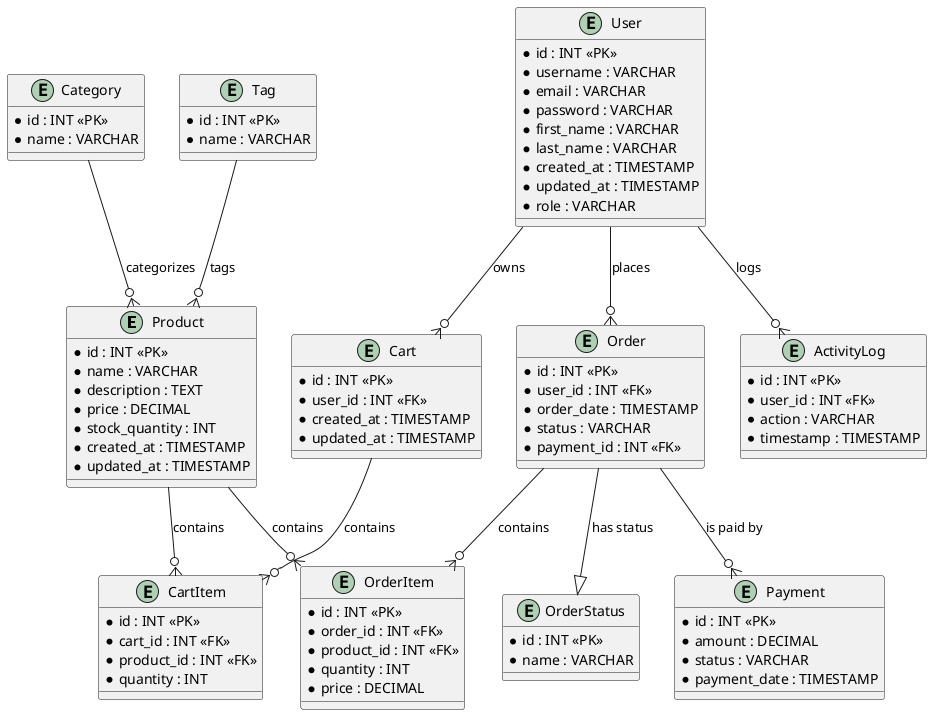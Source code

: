 @startuml
entity "Product" {
  * id : INT <<PK>>
  * name : VARCHAR
  * description : TEXT
  * price : DECIMAL
  * stock_quantity : INT
  * created_at : TIMESTAMP
  * updated_at : TIMESTAMP
}

entity "Category" {
  * id : INT <<PK>>
  * name : VARCHAR
}

entity "Tag" {
  * id : INT <<PK>>
  * name : VARCHAR
}

entity "User" {
  * id : INT <<PK>>
  * username : VARCHAR
  * email : VARCHAR
  * password : VARCHAR
  * first_name : VARCHAR
  * last_name : VARCHAR
  * created_at : TIMESTAMP
  * updated_at : TIMESTAMP
  * role : VARCHAR
}

entity "Cart" {
  * id : INT <<PK>>
  * user_id : INT <<FK>>
  * created_at : TIMESTAMP
  * updated_at : TIMESTAMP
}

entity "CartItem" {
  * id : INT <<PK>>
  * cart_id : INT <<FK>>
  * product_id : INT <<FK>>
  * quantity : INT
}

entity "Order" {
  * id : INT <<PK>>
  * user_id : INT <<FK>>
  * order_date : TIMESTAMP
  * status : VARCHAR
  * payment_id : INT <<FK>>
}

entity "OrderItem" {
  * id : INT <<PK>>
  * order_id : INT <<FK>>
  * product_id : INT <<FK>>
  * quantity : INT
  * price : DECIMAL
}

entity "Payment" {
  * id : INT <<PK>>
  * amount : DECIMAL
  * status : VARCHAR
  * payment_date : TIMESTAMP
}

entity "OrderStatus" {
  * id : INT <<PK>>
  * name : VARCHAR
}

entity "ActivityLog" {
  * id : INT <<PK>>
  * user_id : INT <<FK>>
  * action : VARCHAR
  * timestamp : TIMESTAMP
}

Product --o{ CartItem : contains
Product --o{ OrderItem : contains
User --o{ Cart : owns
User --o{ Order : places
User --o{ ActivityLog : logs
Cart --o{ CartItem : contains
Order --o{ OrderItem : contains
Order --|> OrderStatus : "has status"
Order --o{ Payment : "is paid by"
Category --o{ Product : "categorizes"
Tag --o{ Product : "tags"
@enduml